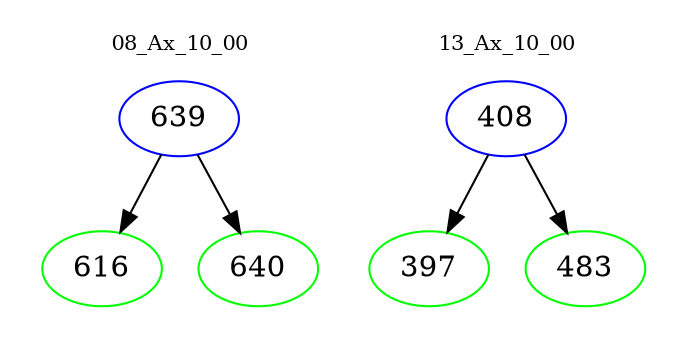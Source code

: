 digraph{
subgraph cluster_0 {
color = white
label = "08_Ax_10_00";
fontsize=10;
T0_639 [label="639", color="blue"]
T0_639 -> T0_616 [color="black"]
T0_616 [label="616", color="green"]
T0_639 -> T0_640 [color="black"]
T0_640 [label="640", color="green"]
}
subgraph cluster_1 {
color = white
label = "13_Ax_10_00";
fontsize=10;
T1_408 [label="408", color="blue"]
T1_408 -> T1_397 [color="black"]
T1_397 [label="397", color="green"]
T1_408 -> T1_483 [color="black"]
T1_483 [label="483", color="green"]
}
}
